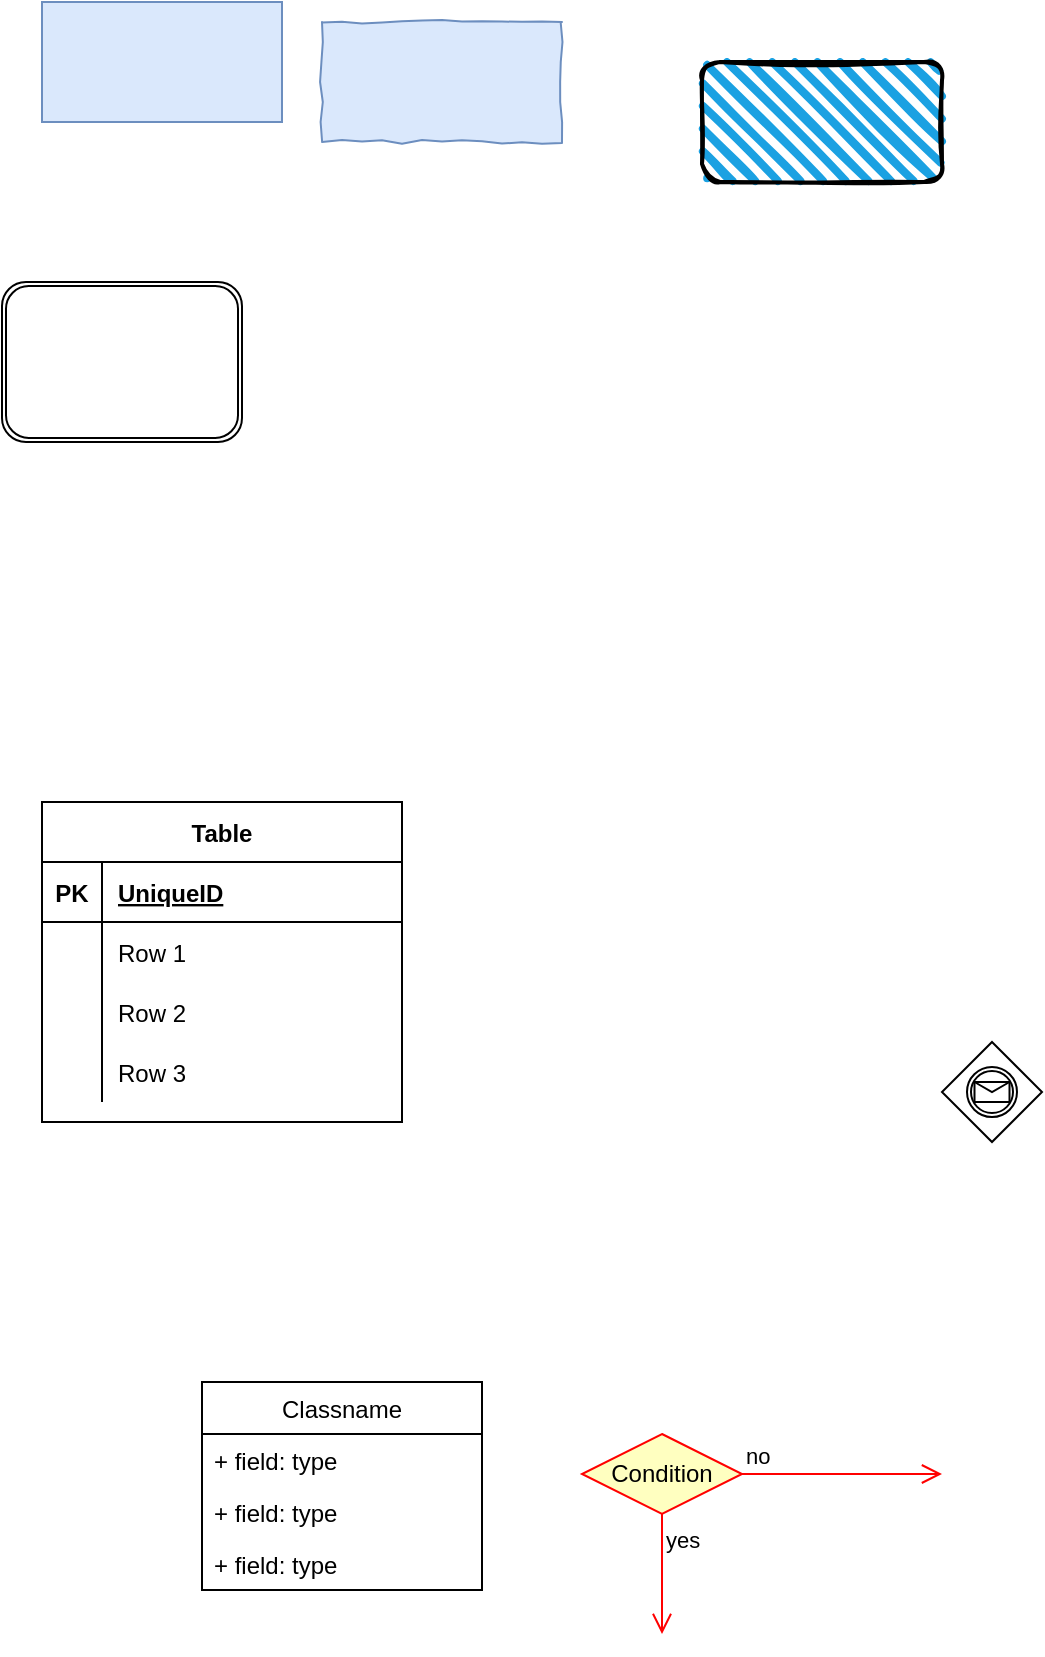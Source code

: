 <mxfile version="14.0.5" type="github">
  <diagram id="d7XSH7jpWC08JWhVdyHN" name="Page-1">
    <mxGraphModel dx="1422" dy="794" grid="1" gridSize="10" guides="1" tooltips="1" connect="1" arrows="1" fold="1" page="1" pageScale="1" pageWidth="827" pageHeight="1169" math="0" shadow="0">
      <root>
        <mxCell id="0" />
        <mxCell id="1" parent="0" />
        <mxCell id="SHQt6dhB8kNp1C_Hj75b-25" value="" style="rounded=0;whiteSpace=wrap;html=1;fillColor=#dae8fc;strokeColor=#6c8ebf;comic=1;" vertex="1" parent="1">
          <mxGeometry x="320" y="100" width="120" height="60" as="geometry" />
        </mxCell>
        <mxCell id="SHQt6dhB8kNp1C_Hj75b-1" value="" style="rounded=0;whiteSpace=wrap;html=1;fillColor=#dae8fc;strokeColor=#6c8ebf;" vertex="1" parent="1">
          <mxGeometry x="180" y="90" width="120" height="60" as="geometry" />
        </mxCell>
        <mxCell id="SHQt6dhB8kNp1C_Hj75b-2" value="" style="shape=ext;double=1;rounded=1;whiteSpace=wrap;html=1;" vertex="1" parent="1">
          <mxGeometry x="160" y="230" width="120" height="80" as="geometry" />
        </mxCell>
        <mxCell id="SHQt6dhB8kNp1C_Hj75b-3" value="" style="rounded=1;whiteSpace=wrap;html=1;strokeWidth=2;fillWeight=4;hachureGap=8;hachureAngle=45;fillColor=#1ba1e2;sketch=1;" vertex="1" parent="1">
          <mxGeometry x="510" y="120" width="120" height="60" as="geometry" />
        </mxCell>
        <mxCell id="SHQt6dhB8kNp1C_Hj75b-4" value="Table" style="shape=table;startSize=30;container=1;collapsible=1;childLayout=tableLayout;fixedRows=1;rowLines=0;fontStyle=1;align=center;resizeLast=1;" vertex="1" parent="1">
          <mxGeometry x="180" y="490" width="180" height="160" as="geometry" />
        </mxCell>
        <mxCell id="SHQt6dhB8kNp1C_Hj75b-5" value="" style="shape=partialRectangle;collapsible=0;dropTarget=0;pointerEvents=0;fillColor=none;top=0;left=0;bottom=1;right=0;points=[[0,0.5],[1,0.5]];portConstraint=eastwest;" vertex="1" parent="SHQt6dhB8kNp1C_Hj75b-4">
          <mxGeometry y="30" width="180" height="30" as="geometry" />
        </mxCell>
        <mxCell id="SHQt6dhB8kNp1C_Hj75b-6" value="PK" style="shape=partialRectangle;connectable=0;fillColor=none;top=0;left=0;bottom=0;right=0;fontStyle=1;overflow=hidden;" vertex="1" parent="SHQt6dhB8kNp1C_Hj75b-5">
          <mxGeometry width="30" height="30" as="geometry" />
        </mxCell>
        <mxCell id="SHQt6dhB8kNp1C_Hj75b-7" value="UniqueID" style="shape=partialRectangle;connectable=0;fillColor=none;top=0;left=0;bottom=0;right=0;align=left;spacingLeft=6;fontStyle=5;overflow=hidden;" vertex="1" parent="SHQt6dhB8kNp1C_Hj75b-5">
          <mxGeometry x="30" width="150" height="30" as="geometry" />
        </mxCell>
        <mxCell id="SHQt6dhB8kNp1C_Hj75b-8" value="" style="shape=partialRectangle;collapsible=0;dropTarget=0;pointerEvents=0;fillColor=none;top=0;left=0;bottom=0;right=0;points=[[0,0.5],[1,0.5]];portConstraint=eastwest;" vertex="1" parent="SHQt6dhB8kNp1C_Hj75b-4">
          <mxGeometry y="60" width="180" height="30" as="geometry" />
        </mxCell>
        <mxCell id="SHQt6dhB8kNp1C_Hj75b-9" value="" style="shape=partialRectangle;connectable=0;fillColor=none;top=0;left=0;bottom=0;right=0;editable=1;overflow=hidden;" vertex="1" parent="SHQt6dhB8kNp1C_Hj75b-8">
          <mxGeometry width="30" height="30" as="geometry" />
        </mxCell>
        <mxCell id="SHQt6dhB8kNp1C_Hj75b-10" value="Row 1" style="shape=partialRectangle;connectable=0;fillColor=none;top=0;left=0;bottom=0;right=0;align=left;spacingLeft=6;overflow=hidden;" vertex="1" parent="SHQt6dhB8kNp1C_Hj75b-8">
          <mxGeometry x="30" width="150" height="30" as="geometry" />
        </mxCell>
        <mxCell id="SHQt6dhB8kNp1C_Hj75b-11" value="" style="shape=partialRectangle;collapsible=0;dropTarget=0;pointerEvents=0;fillColor=none;top=0;left=0;bottom=0;right=0;points=[[0,0.5],[1,0.5]];portConstraint=eastwest;" vertex="1" parent="SHQt6dhB8kNp1C_Hj75b-4">
          <mxGeometry y="90" width="180" height="30" as="geometry" />
        </mxCell>
        <mxCell id="SHQt6dhB8kNp1C_Hj75b-12" value="" style="shape=partialRectangle;connectable=0;fillColor=none;top=0;left=0;bottom=0;right=0;editable=1;overflow=hidden;" vertex="1" parent="SHQt6dhB8kNp1C_Hj75b-11">
          <mxGeometry width="30" height="30" as="geometry" />
        </mxCell>
        <mxCell id="SHQt6dhB8kNp1C_Hj75b-13" value="Row 2" style="shape=partialRectangle;connectable=0;fillColor=none;top=0;left=0;bottom=0;right=0;align=left;spacingLeft=6;overflow=hidden;" vertex="1" parent="SHQt6dhB8kNp1C_Hj75b-11">
          <mxGeometry x="30" width="150" height="30" as="geometry" />
        </mxCell>
        <mxCell id="SHQt6dhB8kNp1C_Hj75b-14" value="" style="shape=partialRectangle;collapsible=0;dropTarget=0;pointerEvents=0;fillColor=none;top=0;left=0;bottom=0;right=0;points=[[0,0.5],[1,0.5]];portConstraint=eastwest;" vertex="1" parent="SHQt6dhB8kNp1C_Hj75b-4">
          <mxGeometry y="120" width="180" height="30" as="geometry" />
        </mxCell>
        <mxCell id="SHQt6dhB8kNp1C_Hj75b-15" value="" style="shape=partialRectangle;connectable=0;fillColor=none;top=0;left=0;bottom=0;right=0;editable=1;overflow=hidden;" vertex="1" parent="SHQt6dhB8kNp1C_Hj75b-14">
          <mxGeometry width="30" height="30" as="geometry" />
        </mxCell>
        <mxCell id="SHQt6dhB8kNp1C_Hj75b-16" value="Row 3" style="shape=partialRectangle;connectable=0;fillColor=none;top=0;left=0;bottom=0;right=0;align=left;spacingLeft=6;overflow=hidden;" vertex="1" parent="SHQt6dhB8kNp1C_Hj75b-14">
          <mxGeometry x="30" width="150" height="30" as="geometry" />
        </mxCell>
        <mxCell id="SHQt6dhB8kNp1C_Hj75b-17" value="Classname" style="swimlane;fontStyle=0;childLayout=stackLayout;horizontal=1;startSize=26;fillColor=none;horizontalStack=0;resizeParent=1;resizeParentMax=0;resizeLast=0;collapsible=1;marginBottom=0;" vertex="1" parent="1">
          <mxGeometry x="260" y="780" width="140" height="104" as="geometry" />
        </mxCell>
        <mxCell id="SHQt6dhB8kNp1C_Hj75b-18" value="+ field: type" style="text;strokeColor=none;fillColor=none;align=left;verticalAlign=top;spacingLeft=4;spacingRight=4;overflow=hidden;rotatable=0;points=[[0,0.5],[1,0.5]];portConstraint=eastwest;" vertex="1" parent="SHQt6dhB8kNp1C_Hj75b-17">
          <mxGeometry y="26" width="140" height="26" as="geometry" />
        </mxCell>
        <mxCell id="SHQt6dhB8kNp1C_Hj75b-19" value="+ field: type" style="text;strokeColor=none;fillColor=none;align=left;verticalAlign=top;spacingLeft=4;spacingRight=4;overflow=hidden;rotatable=0;points=[[0,0.5],[1,0.5]];portConstraint=eastwest;" vertex="1" parent="SHQt6dhB8kNp1C_Hj75b-17">
          <mxGeometry y="52" width="140" height="26" as="geometry" />
        </mxCell>
        <mxCell id="SHQt6dhB8kNp1C_Hj75b-20" value="+ field: type" style="text;strokeColor=none;fillColor=none;align=left;verticalAlign=top;spacingLeft=4;spacingRight=4;overflow=hidden;rotatable=0;points=[[0,0.5],[1,0.5]];portConstraint=eastwest;" vertex="1" parent="SHQt6dhB8kNp1C_Hj75b-17">
          <mxGeometry y="78" width="140" height="26" as="geometry" />
        </mxCell>
        <mxCell id="SHQt6dhB8kNp1C_Hj75b-21" value="Condition" style="rhombus;whiteSpace=wrap;html=1;fillColor=#ffffc0;strokeColor=#ff0000;" vertex="1" parent="1">
          <mxGeometry x="450" y="806" width="80" height="40" as="geometry" />
        </mxCell>
        <mxCell id="SHQt6dhB8kNp1C_Hj75b-22" value="no" style="edgeStyle=orthogonalEdgeStyle;html=1;align=left;verticalAlign=bottom;endArrow=open;endSize=8;strokeColor=#ff0000;" edge="1" source="SHQt6dhB8kNp1C_Hj75b-21" parent="1">
          <mxGeometry x="-1" relative="1" as="geometry">
            <mxPoint x="630" y="826" as="targetPoint" />
          </mxGeometry>
        </mxCell>
        <mxCell id="SHQt6dhB8kNp1C_Hj75b-23" value="yes" style="edgeStyle=orthogonalEdgeStyle;html=1;align=left;verticalAlign=top;endArrow=open;endSize=8;strokeColor=#ff0000;" edge="1" source="SHQt6dhB8kNp1C_Hj75b-21" parent="1">
          <mxGeometry x="-1" relative="1" as="geometry">
            <mxPoint x="490" y="906" as="targetPoint" />
          </mxGeometry>
        </mxCell>
        <mxCell id="SHQt6dhB8kNp1C_Hj75b-24" value="" style="shape=mxgraph.bpmn.shape;html=1;verticalLabelPosition=bottom;labelBackgroundColor=#ffffff;verticalAlign=top;align=center;perimeter=rhombusPerimeter;background=gateway;outlineConnect=0;outline=catching;symbol=message;" vertex="1" parent="1">
          <mxGeometry x="630" y="610" width="50" height="50" as="geometry" />
        </mxCell>
      </root>
    </mxGraphModel>
  </diagram>
</mxfile>
